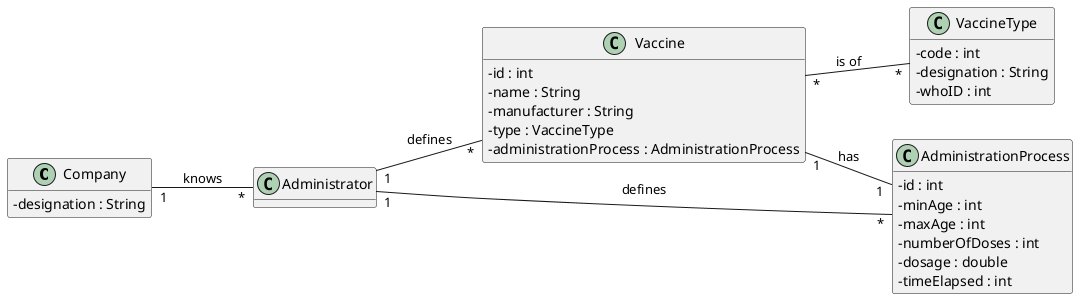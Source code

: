 @startuml
hide methods
left to right direction
skinparam classAttributeIconSize 0

class Company {
-designation : String
}

class Vaccine {
-id : int
-name : String
-manufacturer : String
-type : VaccineType
-administrationProcess : AdministrationProcess
}

class VaccineType {
-code : int
-designation : String
-whoID : int
}

class AdministrationProcess {
-id : int
-minAge : int
-maxAge : int
-numberOfDoses : int
-dosage : double
-timeElapsed : int
}

class Administrator {
}

Company "1" -- "*" Administrator : knows

Administrator "1" -- "*" Vaccine : defines
Administrator "1" -- "*" AdministrationProcess : defines

Vaccine "1" -- "1" AdministrationProcess : has
Vaccine "*" -- "*" VaccineType : is of

@enduml